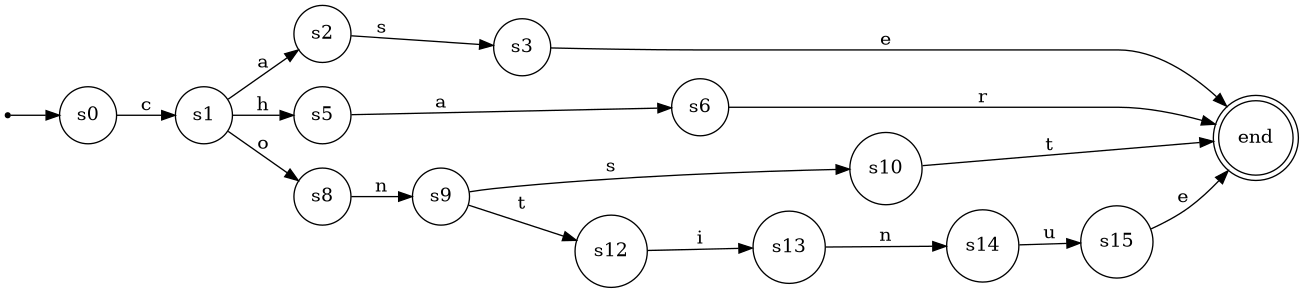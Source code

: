  @startuml
digraph fsm {
    rankdir=LR;

    node [shape = point] start;
    node [shape = circle] s0
    node [shape = circle]; s1;
    node [shape = circle ]; s2;
    node [shape = circle] s3;

    node [shape = circle] s5;
    node [shape = circle] s6;

    node [shape = circle] s8;
    node [shape = circle] s9;
    node [shape = circle] s10;

    node [shape = circle] s12;
    node [shape = circle] s13;
    node [shape = circle] s14;
    node [shape = circle] s15;

    node [shape = doublecircle] end;

    start -> s0

    s0 -> s1 [label = "c"];

    s1 -> s2 [label = "a" ];

    s1 -> s5 [label = "h" ];
    s1 -> s8 [label = "o"];

    s2 -> s3 [label = "s"];
    s3 -> end [label = "e"];

    s5 -> s6 [label = "a"];
    s6 -> end [label = "r"];

    s8 -> s9 [label = "n"];

    s9 -> s10 [label = "s"];
    s9 -> s12 [label = "t"];

    s10 -> end [label = "t"];

    s12 -> s13 [label = "i"];
    s13 -> s14 [label = "n"];
    s14 -> s15 [label = "u"];
    s15 -> end [label = "e"];





}
@enduml
